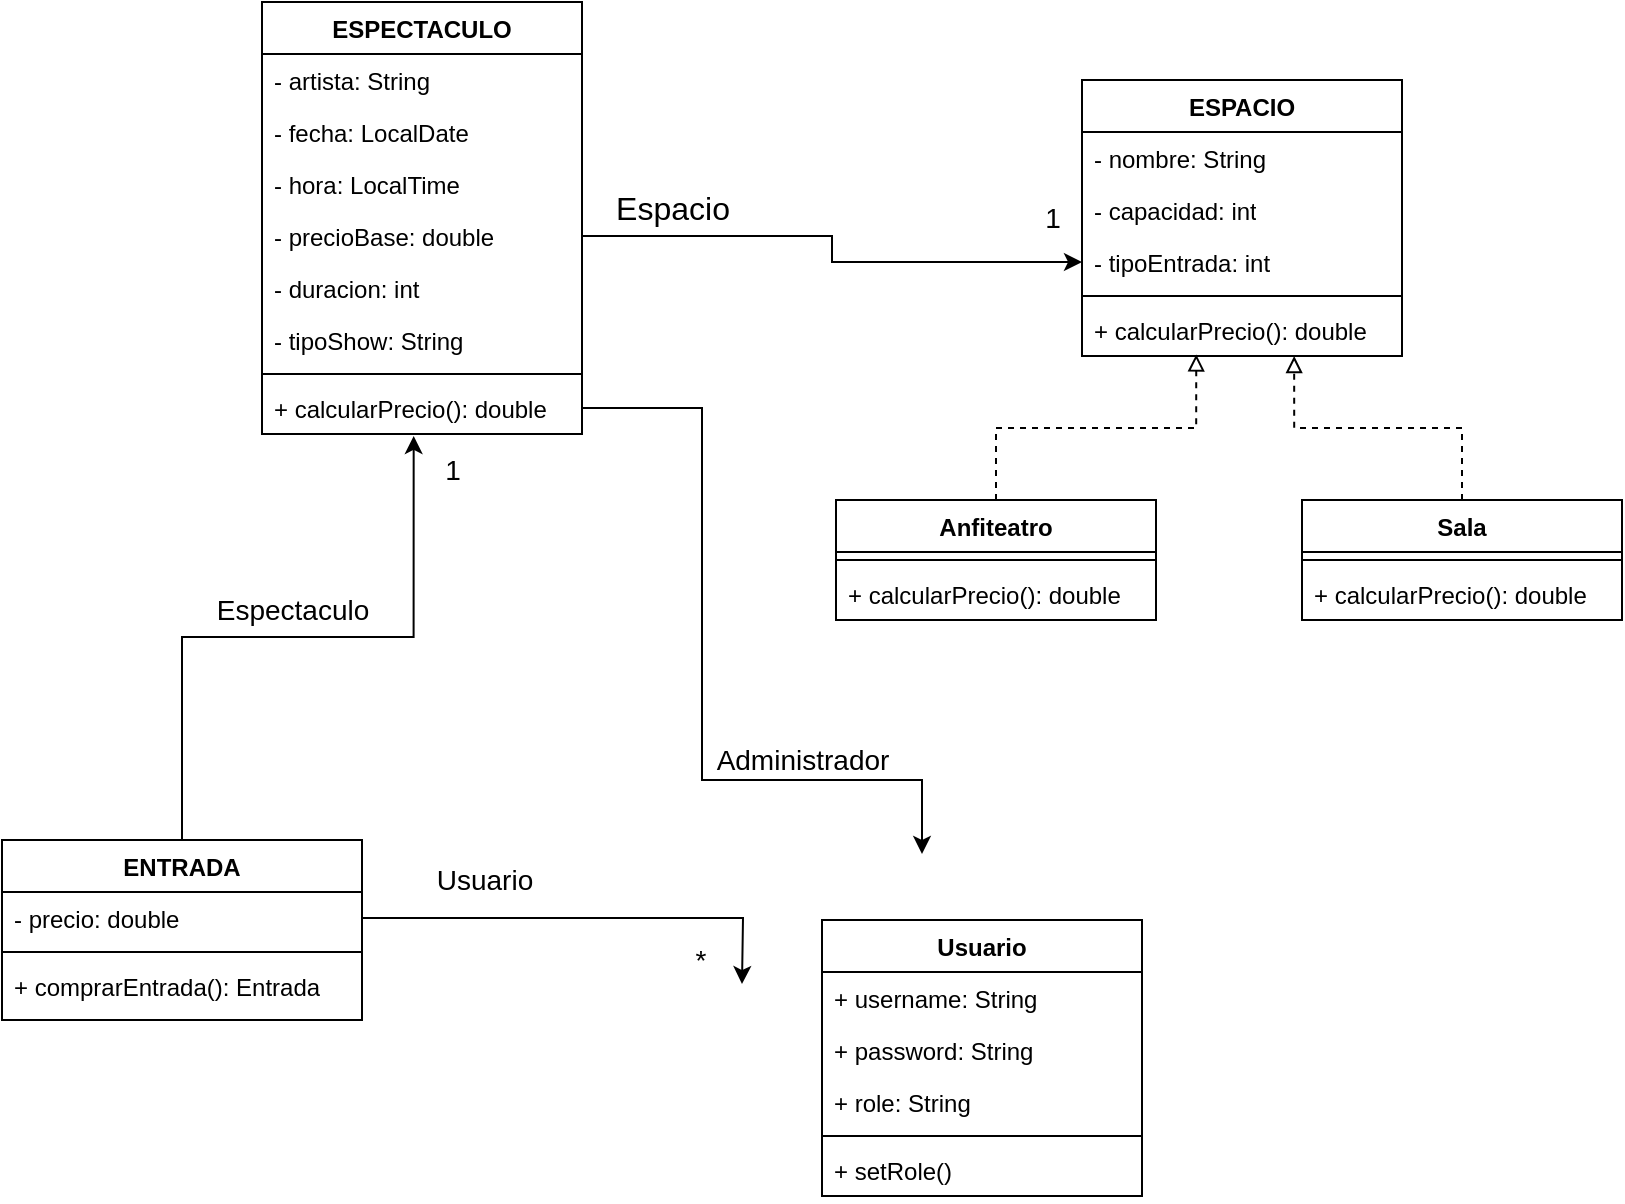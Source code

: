 <mxfile version="24.4.6" type="device">
  <diagram name="Página-1" id="fB8tAsDqcYYGuOlZD__R">
    <mxGraphModel dx="1050" dy="669" grid="1" gridSize="10" guides="1" tooltips="1" connect="1" arrows="1" fold="1" page="1" pageScale="1" pageWidth="827" pageHeight="1169" math="0" shadow="0">
      <root>
        <mxCell id="0" />
        <mxCell id="1" parent="0" />
        <mxCell id="RpYnXIMUS-JpRO36JMZX-1" value="ESPECTACULO" style="swimlane;fontStyle=1;align=center;verticalAlign=top;childLayout=stackLayout;horizontal=1;startSize=26;horizontalStack=0;resizeParent=1;resizeParentMax=0;resizeLast=0;collapsible=1;marginBottom=0;whiteSpace=wrap;html=1;" parent="1" vertex="1">
          <mxGeometry x="210" y="91" width="160" height="216" as="geometry" />
        </mxCell>
        <mxCell id="RpYnXIMUS-JpRO36JMZX-17" value="- artista: String" style="text;strokeColor=none;fillColor=none;align=left;verticalAlign=top;spacingLeft=4;spacingRight=4;overflow=hidden;rotatable=0;points=[[0,0.5],[1,0.5]];portConstraint=eastwest;whiteSpace=wrap;html=1;" parent="RpYnXIMUS-JpRO36JMZX-1" vertex="1">
          <mxGeometry y="26" width="160" height="26" as="geometry" />
        </mxCell>
        <mxCell id="RpYnXIMUS-JpRO36JMZX-18" value="- fecha: LocalDate" style="text;strokeColor=none;fillColor=none;align=left;verticalAlign=top;spacingLeft=4;spacingRight=4;overflow=hidden;rotatable=0;points=[[0,0.5],[1,0.5]];portConstraint=eastwest;whiteSpace=wrap;html=1;" parent="RpYnXIMUS-JpRO36JMZX-1" vertex="1">
          <mxGeometry y="52" width="160" height="26" as="geometry" />
        </mxCell>
        <mxCell id="RpYnXIMUS-JpRO36JMZX-19" value="- hora: LocalTime" style="text;strokeColor=none;fillColor=none;align=left;verticalAlign=top;spacingLeft=4;spacingRight=4;overflow=hidden;rotatable=0;points=[[0,0.5],[1,0.5]];portConstraint=eastwest;whiteSpace=wrap;html=1;" parent="RpYnXIMUS-JpRO36JMZX-1" vertex="1">
          <mxGeometry y="78" width="160" height="26" as="geometry" />
        </mxCell>
        <mxCell id="RpYnXIMUS-JpRO36JMZX-23" value="- precioBase: double" style="text;strokeColor=none;fillColor=none;align=left;verticalAlign=top;spacingLeft=4;spacingRight=4;overflow=hidden;rotatable=0;points=[[0,0.5],[1,0.5]];portConstraint=eastwest;whiteSpace=wrap;html=1;" parent="RpYnXIMUS-JpRO36JMZX-1" vertex="1">
          <mxGeometry y="104" width="160" height="26" as="geometry" />
        </mxCell>
        <mxCell id="RpYnXIMUS-JpRO36JMZX-24" value="- duracion: int" style="text;strokeColor=none;fillColor=none;align=left;verticalAlign=top;spacingLeft=4;spacingRight=4;overflow=hidden;rotatable=0;points=[[0,0.5],[1,0.5]];portConstraint=eastwest;whiteSpace=wrap;html=1;" parent="RpYnXIMUS-JpRO36JMZX-1" vertex="1">
          <mxGeometry y="130" width="160" height="26" as="geometry" />
        </mxCell>
        <mxCell id="RpYnXIMUS-JpRO36JMZX-25" value="- tipoShow: String" style="text;strokeColor=none;fillColor=none;align=left;verticalAlign=top;spacingLeft=4;spacingRight=4;overflow=hidden;rotatable=0;points=[[0,0.5],[1,0.5]];portConstraint=eastwest;whiteSpace=wrap;html=1;" parent="RpYnXIMUS-JpRO36JMZX-1" vertex="1">
          <mxGeometry y="156" width="160" height="26" as="geometry" />
        </mxCell>
        <mxCell id="RpYnXIMUS-JpRO36JMZX-3" value="" style="line;strokeWidth=1;fillColor=none;align=left;verticalAlign=middle;spacingTop=-1;spacingLeft=3;spacingRight=3;rotatable=0;labelPosition=right;points=[];portConstraint=eastwest;strokeColor=inherit;" parent="RpYnXIMUS-JpRO36JMZX-1" vertex="1">
          <mxGeometry y="182" width="160" height="8" as="geometry" />
        </mxCell>
        <mxCell id="bT-TcO5ckH5rj2Xr3-OP-1" value="+ calcularPrecio(): double" style="text;strokeColor=none;fillColor=none;align=left;verticalAlign=top;spacingLeft=4;spacingRight=4;overflow=hidden;rotatable=0;points=[[0,0.5],[1,0.5]];portConstraint=eastwest;whiteSpace=wrap;html=1;" parent="RpYnXIMUS-JpRO36JMZX-1" vertex="1">
          <mxGeometry y="190" width="160" height="26" as="geometry" />
        </mxCell>
        <mxCell id="RpYnXIMUS-JpRO36JMZX-5" value="Anfiteatro" style="swimlane;fontStyle=1;align=center;verticalAlign=top;childLayout=stackLayout;horizontal=1;startSize=26;horizontalStack=0;resizeParent=1;resizeParentMax=0;resizeLast=0;collapsible=1;marginBottom=0;whiteSpace=wrap;html=1;" parent="1" vertex="1">
          <mxGeometry x="497" y="340" width="160" height="60" as="geometry" />
        </mxCell>
        <mxCell id="RpYnXIMUS-JpRO36JMZX-7" value="" style="line;strokeWidth=1;fillColor=none;align=left;verticalAlign=middle;spacingTop=-1;spacingLeft=3;spacingRight=3;rotatable=0;labelPosition=right;points=[];portConstraint=eastwest;strokeColor=inherit;" parent="RpYnXIMUS-JpRO36JMZX-5" vertex="1">
          <mxGeometry y="26" width="160" height="8" as="geometry" />
        </mxCell>
        <mxCell id="RpYnXIMUS-JpRO36JMZX-8" value="+ calcularPrecio(): double" style="text;strokeColor=none;fillColor=none;align=left;verticalAlign=top;spacingLeft=4;spacingRight=4;overflow=hidden;rotatable=0;points=[[0,0.5],[1,0.5]];portConstraint=eastwest;whiteSpace=wrap;html=1;" parent="RpYnXIMUS-JpRO36JMZX-5" vertex="1">
          <mxGeometry y="34" width="160" height="26" as="geometry" />
        </mxCell>
        <mxCell id="RpYnXIMUS-JpRO36JMZX-9" value="ESPACIO" style="swimlane;fontStyle=1;align=center;verticalAlign=top;childLayout=stackLayout;horizontal=1;startSize=26;horizontalStack=0;resizeParent=1;resizeParentMax=0;resizeLast=0;collapsible=1;marginBottom=0;whiteSpace=wrap;html=1;" parent="1" vertex="1">
          <mxGeometry x="620" y="130" width="160" height="138" as="geometry" />
        </mxCell>
        <mxCell id="RpYnXIMUS-JpRO36JMZX-10" value="- nombre: String" style="text;strokeColor=none;fillColor=none;align=left;verticalAlign=top;spacingLeft=4;spacingRight=4;overflow=hidden;rotatable=0;points=[[0,0.5],[1,0.5]];portConstraint=eastwest;whiteSpace=wrap;html=1;" parent="RpYnXIMUS-JpRO36JMZX-9" vertex="1">
          <mxGeometry y="26" width="160" height="26" as="geometry" />
        </mxCell>
        <mxCell id="4cS3qIVgmii8p5N9B568-10" value="- capacidad: int" style="text;strokeColor=none;fillColor=none;align=left;verticalAlign=top;spacingLeft=4;spacingRight=4;overflow=hidden;rotatable=0;points=[[0,0.5],[1,0.5]];portConstraint=eastwest;whiteSpace=wrap;html=1;" parent="RpYnXIMUS-JpRO36JMZX-9" vertex="1">
          <mxGeometry y="52" width="160" height="26" as="geometry" />
        </mxCell>
        <mxCell id="4cS3qIVgmii8p5N9B568-11" value="- tipoEntrada: int" style="text;strokeColor=none;fillColor=none;align=left;verticalAlign=top;spacingLeft=4;spacingRight=4;overflow=hidden;rotatable=0;points=[[0,0.5],[1,0.5]];portConstraint=eastwest;whiteSpace=wrap;html=1;" parent="RpYnXIMUS-JpRO36JMZX-9" vertex="1">
          <mxGeometry y="78" width="160" height="26" as="geometry" />
        </mxCell>
        <mxCell id="RpYnXIMUS-JpRO36JMZX-11" value="" style="line;strokeWidth=1;fillColor=none;align=left;verticalAlign=middle;spacingTop=-1;spacingLeft=3;spacingRight=3;rotatable=0;labelPosition=right;points=[];portConstraint=eastwest;strokeColor=inherit;" parent="RpYnXIMUS-JpRO36JMZX-9" vertex="1">
          <mxGeometry y="104" width="160" height="8" as="geometry" />
        </mxCell>
        <mxCell id="RpYnXIMUS-JpRO36JMZX-12" value="+ calcularPrecio(): double" style="text;strokeColor=none;fillColor=none;align=left;verticalAlign=top;spacingLeft=4;spacingRight=4;overflow=hidden;rotatable=0;points=[[0,0.5],[1,0.5]];portConstraint=eastwest;whiteSpace=wrap;html=1;" parent="RpYnXIMUS-JpRO36JMZX-9" vertex="1">
          <mxGeometry y="112" width="160" height="26" as="geometry" />
        </mxCell>
        <mxCell id="RpYnXIMUS-JpRO36JMZX-27" value="Sala" style="swimlane;fontStyle=1;align=center;verticalAlign=top;childLayout=stackLayout;horizontal=1;startSize=26;horizontalStack=0;resizeParent=1;resizeParentMax=0;resizeLast=0;collapsible=1;marginBottom=0;whiteSpace=wrap;html=1;" parent="1" vertex="1">
          <mxGeometry x="730" y="340" width="160" height="60" as="geometry" />
        </mxCell>
        <mxCell id="RpYnXIMUS-JpRO36JMZX-29" value="" style="line;strokeWidth=1;fillColor=none;align=left;verticalAlign=middle;spacingTop=-1;spacingLeft=3;spacingRight=3;rotatable=0;labelPosition=right;points=[];portConstraint=eastwest;strokeColor=inherit;" parent="RpYnXIMUS-JpRO36JMZX-27" vertex="1">
          <mxGeometry y="26" width="160" height="8" as="geometry" />
        </mxCell>
        <mxCell id="RpYnXIMUS-JpRO36JMZX-30" value="+ calcularPrecio(): double" style="text;strokeColor=none;fillColor=none;align=left;verticalAlign=top;spacingLeft=4;spacingRight=4;overflow=hidden;rotatable=0;points=[[0,0.5],[1,0.5]];portConstraint=eastwest;whiteSpace=wrap;html=1;" parent="RpYnXIMUS-JpRO36JMZX-27" vertex="1">
          <mxGeometry y="34" width="160" height="26" as="geometry" />
        </mxCell>
        <mxCell id="MmIYJ_rxIyLJlmIrBFyo-9" style="edgeStyle=orthogonalEdgeStyle;rounded=0;orthogonalLoop=1;jettySize=auto;html=1;entryX=0.663;entryY=1;entryDx=0;entryDy=0;entryPerimeter=0;endArrow=block;endFill=0;dashed=1;" parent="1" source="RpYnXIMUS-JpRO36JMZX-27" target="RpYnXIMUS-JpRO36JMZX-12" edge="1">
          <mxGeometry relative="1" as="geometry" />
        </mxCell>
        <mxCell id="MmIYJ_rxIyLJlmIrBFyo-10" style="edgeStyle=orthogonalEdgeStyle;rounded=0;orthogonalLoop=1;jettySize=auto;html=1;entryX=0.357;entryY=0.969;entryDx=0;entryDy=0;entryPerimeter=0;endArrow=block;endFill=0;dashed=1;" parent="1" source="RpYnXIMUS-JpRO36JMZX-5" target="RpYnXIMUS-JpRO36JMZX-12" edge="1">
          <mxGeometry relative="1" as="geometry" />
        </mxCell>
        <mxCell id="4cS3qIVgmii8p5N9B568-18" value="ENTRADA" style="swimlane;fontStyle=1;align=center;verticalAlign=top;childLayout=stackLayout;horizontal=1;startSize=26;horizontalStack=0;resizeParent=1;resizeParentMax=0;resizeLast=0;collapsible=1;marginBottom=0;whiteSpace=wrap;html=1;" parent="1" vertex="1">
          <mxGeometry x="80" y="510" width="180" height="90" as="geometry" />
        </mxCell>
        <mxCell id="4cS3qIVgmii8p5N9B568-33" value="- precio: double" style="text;strokeColor=none;fillColor=none;align=left;verticalAlign=top;spacingLeft=4;spacingRight=4;overflow=hidden;rotatable=0;points=[[0,0.5],[1,0.5]];portConstraint=eastwest;whiteSpace=wrap;html=1;" parent="4cS3qIVgmii8p5N9B568-18" vertex="1">
          <mxGeometry y="26" width="180" height="26" as="geometry" />
        </mxCell>
        <mxCell id="4cS3qIVgmii8p5N9B568-22" value="" style="line;strokeWidth=1;fillColor=none;align=left;verticalAlign=middle;spacingTop=-1;spacingLeft=3;spacingRight=3;rotatable=0;labelPosition=right;points=[];portConstraint=eastwest;strokeColor=inherit;" parent="4cS3qIVgmii8p5N9B568-18" vertex="1">
          <mxGeometry y="52" width="180" height="8" as="geometry" />
        </mxCell>
        <mxCell id="4cS3qIVgmii8p5N9B568-23" value="+ comprarEntrada(): Entrada" style="text;strokeColor=none;fillColor=none;align=left;verticalAlign=top;spacingLeft=4;spacingRight=4;overflow=hidden;rotatable=0;points=[[0,0.5],[1,0.5]];portConstraint=eastwest;whiteSpace=wrap;html=1;" parent="4cS3qIVgmii8p5N9B568-18" vertex="1">
          <mxGeometry y="60" width="180" height="30" as="geometry" />
        </mxCell>
        <mxCell id="4cS3qIVgmii8p5N9B568-28" style="edgeStyle=orthogonalEdgeStyle;rounded=0;orthogonalLoop=1;jettySize=auto;html=1;entryX=0;entryY=0.5;entryDx=0;entryDy=0;" parent="1" source="RpYnXIMUS-JpRO36JMZX-23" target="4cS3qIVgmii8p5N9B568-11" edge="1">
          <mxGeometry relative="1" as="geometry" />
        </mxCell>
        <mxCell id="4cS3qIVgmii8p5N9B568-30" value="&lt;span style=&quot;font-size: 16px;&quot;&gt;Espacio&lt;/span&gt;" style="edgeLabel;html=1;align=center;verticalAlign=middle;resizable=0;points=[];" parent="4cS3qIVgmii8p5N9B568-28" vertex="1" connectable="0">
          <mxGeometry x="-0.762" y="-3" relative="1" as="geometry">
            <mxPoint x="13" y="-17" as="offset" />
          </mxGeometry>
        </mxCell>
        <mxCell id="bT-TcO5ckH5rj2Xr3-OP-6" style="edgeStyle=orthogonalEdgeStyle;rounded=0;orthogonalLoop=1;jettySize=auto;html=1;entryX=0.474;entryY=1.038;entryDx=0;entryDy=0;entryPerimeter=0;" parent="1" source="4cS3qIVgmii8p5N9B568-18" target="bT-TcO5ckH5rj2Xr3-OP-1" edge="1">
          <mxGeometry relative="1" as="geometry" />
        </mxCell>
        <mxCell id="bT-TcO5ckH5rj2Xr3-OP-7" value="&lt;font style=&quot;font-size: 14px;&quot;&gt;Espectaculo&lt;/font&gt;" style="edgeLabel;html=1;align=center;verticalAlign=middle;resizable=0;points=[];" parent="bT-TcO5ckH5rj2Xr3-OP-6" vertex="1" connectable="0">
          <mxGeometry x="0.135" y="-4" relative="1" as="geometry">
            <mxPoint x="-24" y="-18" as="offset" />
          </mxGeometry>
        </mxCell>
        <mxCell id="bT-TcO5ckH5rj2Xr3-OP-8" style="edgeStyle=orthogonalEdgeStyle;rounded=0;orthogonalLoop=1;jettySize=auto;html=1;entryX=0;entryY=0.5;entryDx=0;entryDy=0;" parent="1" source="4cS3qIVgmii8p5N9B568-33" edge="1">
          <mxGeometry relative="1" as="geometry">
            <mxPoint x="450" y="582" as="targetPoint" />
          </mxGeometry>
        </mxCell>
        <mxCell id="bT-TcO5ckH5rj2Xr3-OP-9" value="&lt;span style=&quot;font-size: 14px;&quot;&gt;Usuario&lt;/span&gt;" style="edgeLabel;html=1;align=center;verticalAlign=middle;resizable=0;points=[];" parent="bT-TcO5ckH5rj2Xr3-OP-8" vertex="1" connectable="0">
          <mxGeometry x="-0.344" y="2" relative="1" as="geometry">
            <mxPoint x="-13" y="-17" as="offset" />
          </mxGeometry>
        </mxCell>
        <mxCell id="0ASGclZNLleQnW9ZQ6S4-11" value="&lt;font style=&quot;font-size: 14px;&quot;&gt;1&lt;/font&gt;" style="text;html=1;align=center;verticalAlign=middle;resizable=0;points=[];autosize=1;strokeColor=none;fillColor=none;" parent="1" vertex="1">
          <mxGeometry x="590" y="184" width="30" height="30" as="geometry" />
        </mxCell>
        <mxCell id="0ASGclZNLleQnW9ZQ6S4-12" value="&lt;font style=&quot;font-size: 14px;&quot;&gt;1&lt;/font&gt;" style="text;html=1;align=center;verticalAlign=middle;resizable=0;points=[];autosize=1;strokeColor=none;fillColor=none;" parent="1" vertex="1">
          <mxGeometry x="290" y="310" width="30" height="30" as="geometry" />
        </mxCell>
        <mxCell id="0ASGclZNLleQnW9ZQ6S4-13" value="&lt;font style=&quot;font-size: 14px;&quot;&gt;*&lt;/font&gt;" style="text;html=1;align=center;verticalAlign=middle;resizable=0;points=[];autosize=1;strokeColor=none;fillColor=none;" parent="1" vertex="1">
          <mxGeometry x="414" y="555" width="30" height="30" as="geometry" />
        </mxCell>
        <mxCell id="0ASGclZNLleQnW9ZQ6S4-14" style="edgeStyle=orthogonalEdgeStyle;rounded=0;orthogonalLoop=1;jettySize=auto;html=1;entryX=0.5;entryY=0;entryDx=0;entryDy=0;" parent="1" source="bT-TcO5ckH5rj2Xr3-OP-1" edge="1">
          <mxGeometry relative="1" as="geometry">
            <Array as="points">
              <mxPoint x="430" y="294" />
              <mxPoint x="430" y="480" />
              <mxPoint x="540" y="480" />
            </Array>
            <mxPoint x="540" y="517" as="targetPoint" />
          </mxGeometry>
        </mxCell>
        <mxCell id="0ASGclZNLleQnW9ZQ6S4-15" value="&lt;span style=&quot;font-size: 14px;&quot;&gt;Administrador&lt;/span&gt;" style="edgeLabel;html=1;align=center;verticalAlign=middle;resizable=0;points=[];" parent="1" vertex="1" connectable="0">
          <mxGeometry x="480" y="470" as="geometry" />
        </mxCell>
        <mxCell id="6yHWEo6PEf6IIaOD7iNY-1" value="Usuario" style="swimlane;fontStyle=1;align=center;verticalAlign=top;childLayout=stackLayout;horizontal=1;startSize=26;horizontalStack=0;resizeParent=1;resizeParentMax=0;resizeLast=0;collapsible=1;marginBottom=0;whiteSpace=wrap;html=1;" vertex="1" parent="1">
          <mxGeometry x="490" y="550" width="160" height="138" as="geometry" />
        </mxCell>
        <mxCell id="6yHWEo6PEf6IIaOD7iNY-2" value="+ username: String" style="text;strokeColor=none;fillColor=none;align=left;verticalAlign=top;spacingLeft=4;spacingRight=4;overflow=hidden;rotatable=0;points=[[0,0.5],[1,0.5]];portConstraint=eastwest;whiteSpace=wrap;html=1;" vertex="1" parent="6yHWEo6PEf6IIaOD7iNY-1">
          <mxGeometry y="26" width="160" height="26" as="geometry" />
        </mxCell>
        <mxCell id="6yHWEo6PEf6IIaOD7iNY-17" value="+ password: String" style="text;strokeColor=none;fillColor=none;align=left;verticalAlign=top;spacingLeft=4;spacingRight=4;overflow=hidden;rotatable=0;points=[[0,0.5],[1,0.5]];portConstraint=eastwest;whiteSpace=wrap;html=1;" vertex="1" parent="6yHWEo6PEf6IIaOD7iNY-1">
          <mxGeometry y="52" width="160" height="26" as="geometry" />
        </mxCell>
        <mxCell id="6yHWEo6PEf6IIaOD7iNY-18" value="+ role: String" style="text;strokeColor=none;fillColor=none;align=left;verticalAlign=top;spacingLeft=4;spacingRight=4;overflow=hidden;rotatable=0;points=[[0,0.5],[1,0.5]];portConstraint=eastwest;whiteSpace=wrap;html=1;" vertex="1" parent="6yHWEo6PEf6IIaOD7iNY-1">
          <mxGeometry y="78" width="160" height="26" as="geometry" />
        </mxCell>
        <mxCell id="6yHWEo6PEf6IIaOD7iNY-3" value="" style="line;strokeWidth=1;fillColor=none;align=left;verticalAlign=middle;spacingTop=-1;spacingLeft=3;spacingRight=3;rotatable=0;labelPosition=right;points=[];portConstraint=eastwest;strokeColor=inherit;" vertex="1" parent="6yHWEo6PEf6IIaOD7iNY-1">
          <mxGeometry y="104" width="160" height="8" as="geometry" />
        </mxCell>
        <mxCell id="6yHWEo6PEf6IIaOD7iNY-4" value="+ setRole()" style="text;strokeColor=none;fillColor=none;align=left;verticalAlign=top;spacingLeft=4;spacingRight=4;overflow=hidden;rotatable=0;points=[[0,0.5],[1,0.5]];portConstraint=eastwest;whiteSpace=wrap;html=1;" vertex="1" parent="6yHWEo6PEf6IIaOD7iNY-1">
          <mxGeometry y="112" width="160" height="26" as="geometry" />
        </mxCell>
      </root>
    </mxGraphModel>
  </diagram>
</mxfile>
